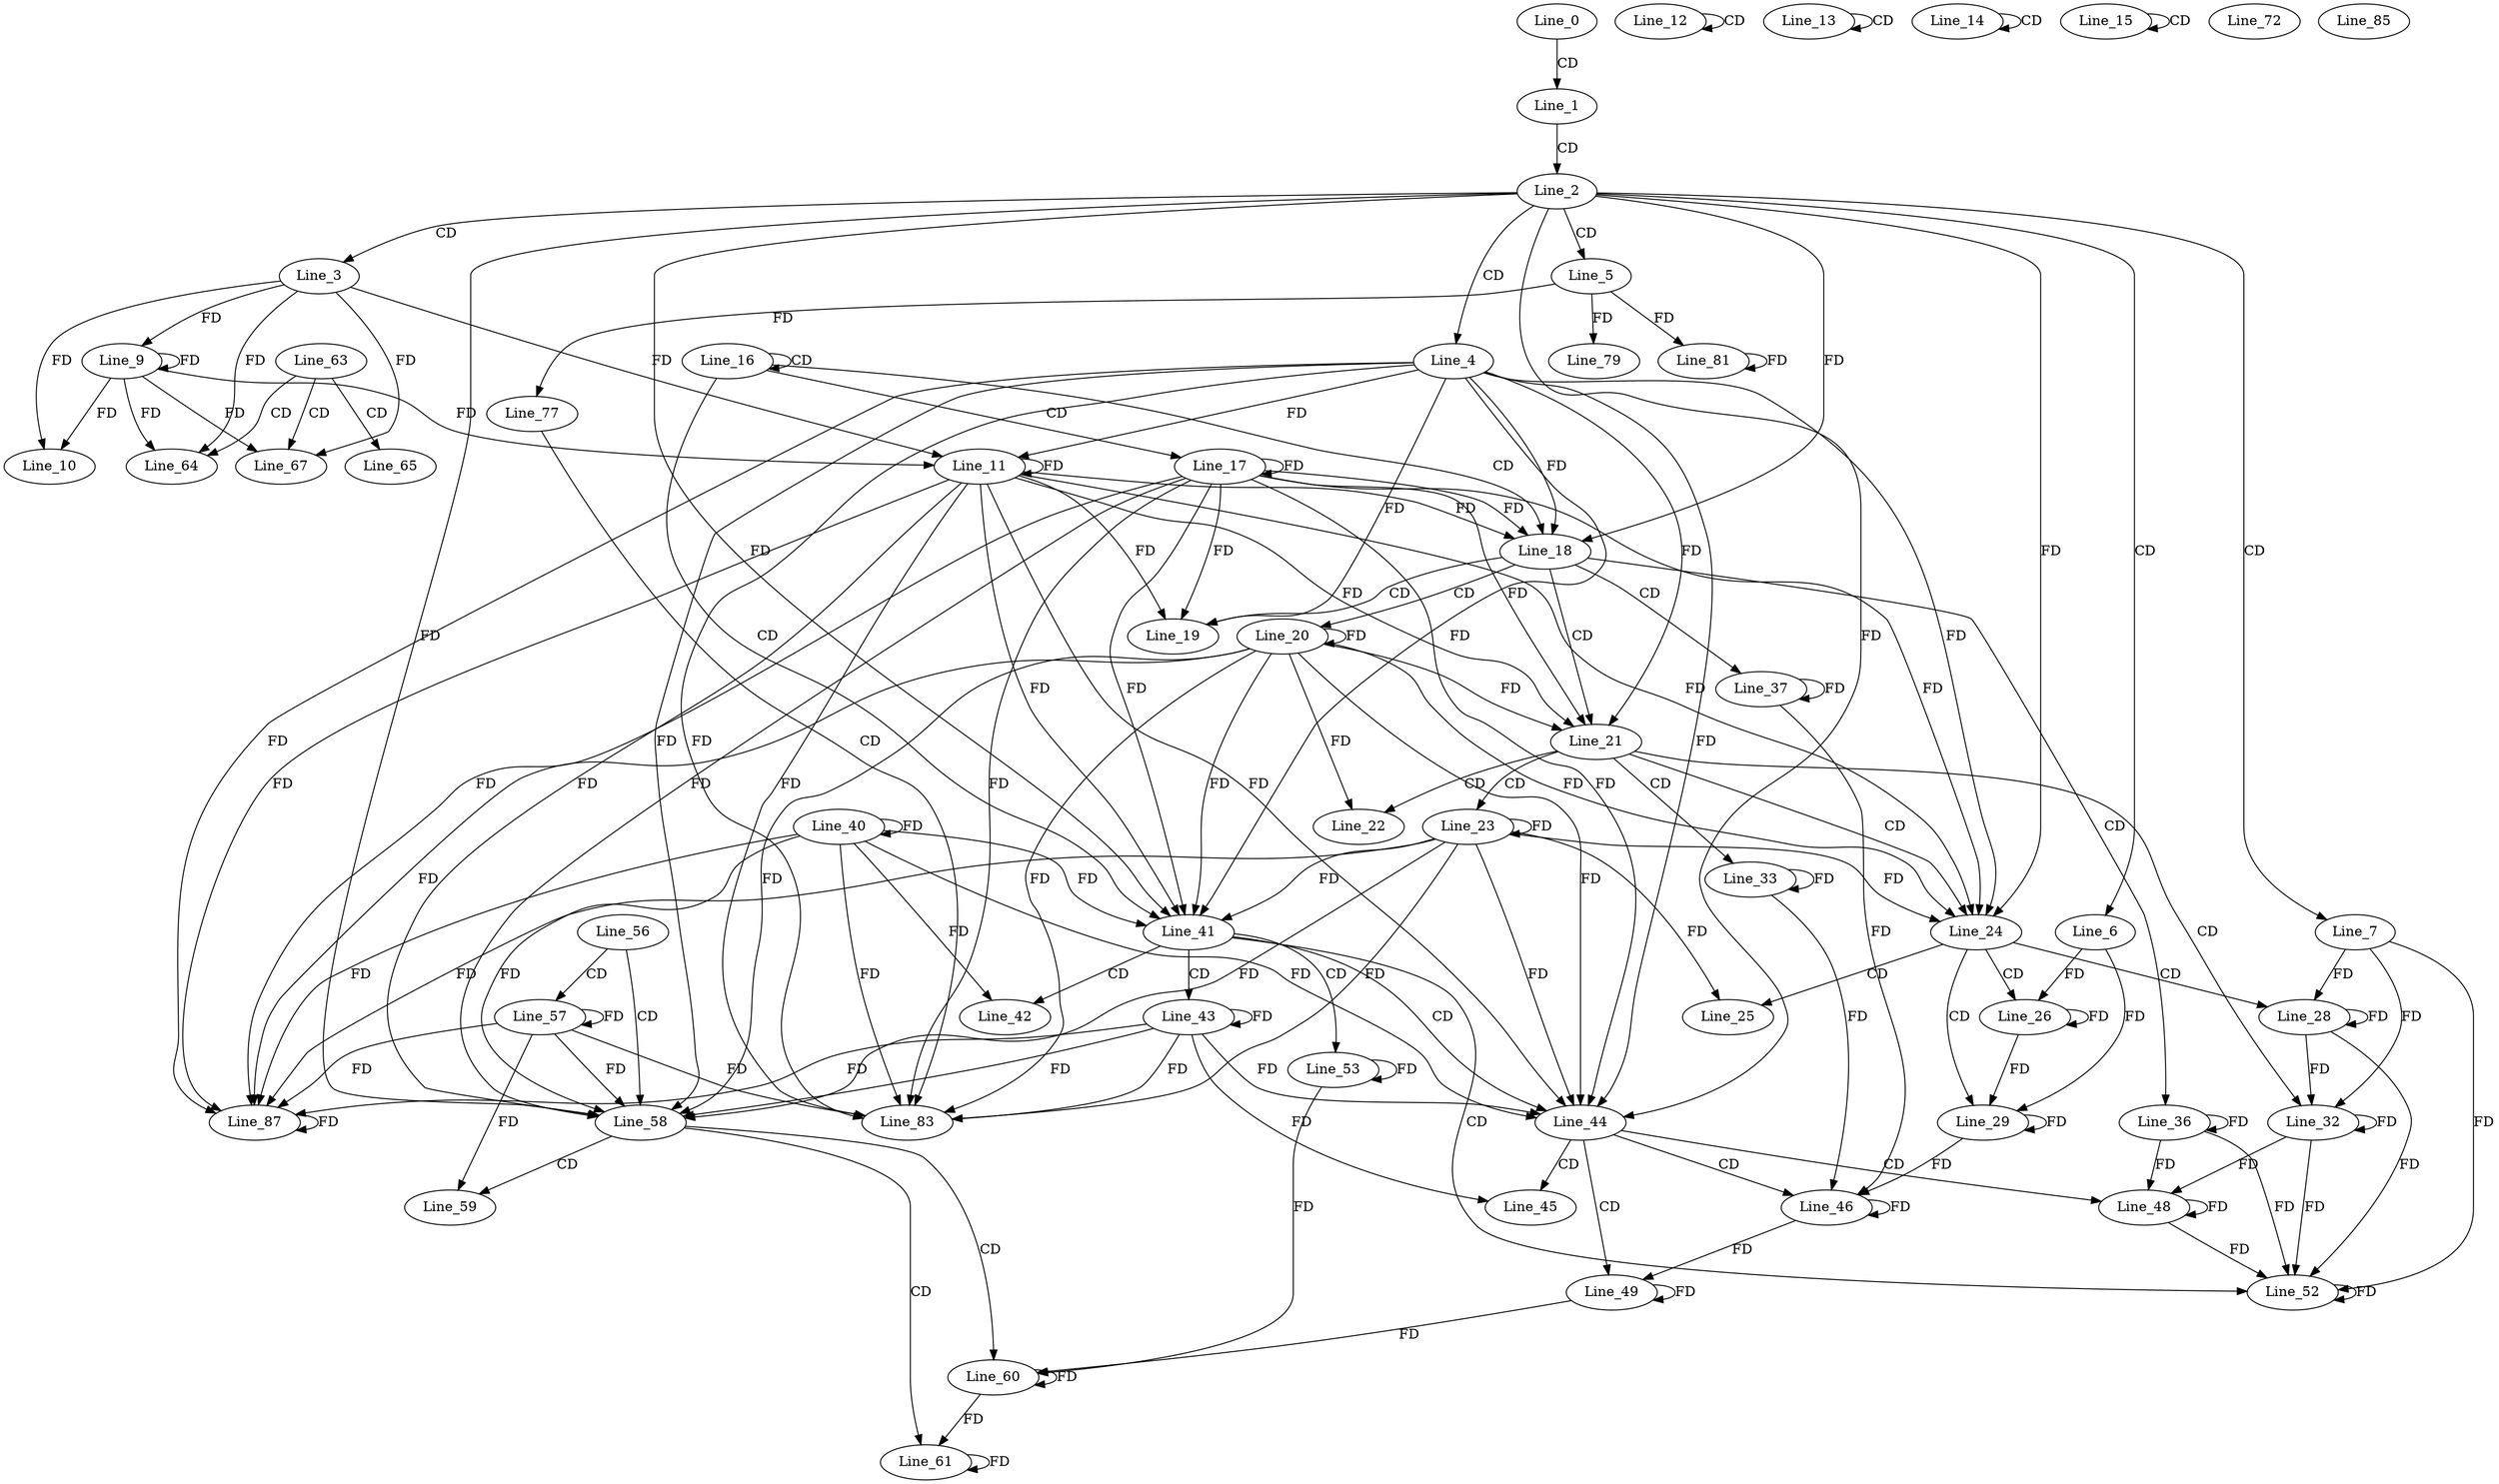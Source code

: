 digraph G {
  Line_0;
  Line_1;
  Line_2;
  Line_3;
  Line_4;
  Line_5;
  Line_6;
  Line_7;
  Line_9;
  Line_9;
  Line_10;
  Line_11;
  Line_11;
  Line_12;
  Line_12;
  Line_13;
  Line_13;
  Line_14;
  Line_14;
  Line_15;
  Line_15;
  Line_16;
  Line_16;
  Line_17;
  Line_17;
  Line_18;
  Line_18;
  Line_18;
  Line_19;
  Line_20;
  Line_20;
  Line_21;
  Line_21;
  Line_22;
  Line_23;
  Line_23;
  Line_24;
  Line_24;
  Line_24;
  Line_25;
  Line_26;
  Line_28;
  Line_29;
  Line_32;
  Line_33;
  Line_36;
  Line_37;
  Line_40;
  Line_40;
  Line_41;
  Line_41;
  Line_41;
  Line_42;
  Line_43;
  Line_43;
  Line_44;
  Line_44;
  Line_44;
  Line_45;
  Line_46;
  Line_48;
  Line_49;
  Line_52;
  Line_53;
  Line_56;
  Line_57;
  Line_57;
  Line_58;
  Line_58;
  Line_58;
  Line_59;
  Line_60;
  Line_61;
  Line_63;
  Line_64;
  Line_65;
  Line_67;
  Line_72;
  Line_77;
  Line_79;
  Line_81;
  Line_83;
  Line_85;
  Line_87;
  Line_0 -> Line_1 [ label="CD" ];
  Line_1 -> Line_2 [ label="CD" ];
  Line_2 -> Line_3 [ label="CD" ];
  Line_2 -> Line_4 [ label="CD" ];
  Line_2 -> Line_5 [ label="CD" ];
  Line_2 -> Line_6 [ label="CD" ];
  Line_2 -> Line_7 [ label="CD" ];
  Line_3 -> Line_9 [ label="FD" ];
  Line_9 -> Line_9 [ label="FD" ];
  Line_3 -> Line_10 [ label="FD" ];
  Line_9 -> Line_10 [ label="FD" ];
  Line_4 -> Line_11 [ label="FD" ];
  Line_11 -> Line_11 [ label="FD" ];
  Line_3 -> Line_11 [ label="FD" ];
  Line_9 -> Line_11 [ label="FD" ];
  Line_12 -> Line_12 [ label="CD" ];
  Line_13 -> Line_13 [ label="CD" ];
  Line_14 -> Line_14 [ label="CD" ];
  Line_15 -> Line_15 [ label="CD" ];
  Line_16 -> Line_16 [ label="CD" ];
  Line_16 -> Line_17 [ label="CD" ];
  Line_17 -> Line_17 [ label="FD" ];
  Line_16 -> Line_18 [ label="CD" ];
  Line_4 -> Line_18 [ label="FD" ];
  Line_11 -> Line_18 [ label="FD" ];
  Line_17 -> Line_18 [ label="FD" ];
  Line_2 -> Line_18 [ label="FD" ];
  Line_18 -> Line_19 [ label="CD" ];
  Line_4 -> Line_19 [ label="FD" ];
  Line_11 -> Line_19 [ label="FD" ];
  Line_17 -> Line_19 [ label="FD" ];
  Line_18 -> Line_20 [ label="CD" ];
  Line_20 -> Line_20 [ label="FD" ];
  Line_18 -> Line_21 [ label="CD" ];
  Line_4 -> Line_21 [ label="FD" ];
  Line_11 -> Line_21 [ label="FD" ];
  Line_17 -> Line_21 [ label="FD" ];
  Line_20 -> Line_21 [ label="FD" ];
  Line_21 -> Line_22 [ label="CD" ];
  Line_20 -> Line_22 [ label="FD" ];
  Line_21 -> Line_23 [ label="CD" ];
  Line_23 -> Line_23 [ label="FD" ];
  Line_21 -> Line_24 [ label="CD" ];
  Line_4 -> Line_24 [ label="FD" ];
  Line_11 -> Line_24 [ label="FD" ];
  Line_17 -> Line_24 [ label="FD" ];
  Line_20 -> Line_24 [ label="FD" ];
  Line_23 -> Line_24 [ label="FD" ];
  Line_2 -> Line_24 [ label="FD" ];
  Line_24 -> Line_25 [ label="CD" ];
  Line_23 -> Line_25 [ label="FD" ];
  Line_24 -> Line_26 [ label="CD" ];
  Line_6 -> Line_26 [ label="FD" ];
  Line_26 -> Line_26 [ label="FD" ];
  Line_24 -> Line_28 [ label="CD" ];
  Line_7 -> Line_28 [ label="FD" ];
  Line_28 -> Line_28 [ label="FD" ];
  Line_24 -> Line_29 [ label="CD" ];
  Line_6 -> Line_29 [ label="FD" ];
  Line_26 -> Line_29 [ label="FD" ];
  Line_29 -> Line_29 [ label="FD" ];
  Line_21 -> Line_32 [ label="CD" ];
  Line_7 -> Line_32 [ label="FD" ];
  Line_28 -> Line_32 [ label="FD" ];
  Line_32 -> Line_32 [ label="FD" ];
  Line_21 -> Line_33 [ label="CD" ];
  Line_33 -> Line_33 [ label="FD" ];
  Line_18 -> Line_36 [ label="CD" ];
  Line_36 -> Line_36 [ label="FD" ];
  Line_18 -> Line_37 [ label="CD" ];
  Line_37 -> Line_37 [ label="FD" ];
  Line_40 -> Line_40 [ label="FD" ];
  Line_16 -> Line_41 [ label="CD" ];
  Line_4 -> Line_41 [ label="FD" ];
  Line_11 -> Line_41 [ label="FD" ];
  Line_17 -> Line_41 [ label="FD" ];
  Line_20 -> Line_41 [ label="FD" ];
  Line_23 -> Line_41 [ label="FD" ];
  Line_40 -> Line_41 [ label="FD" ];
  Line_2 -> Line_41 [ label="FD" ];
  Line_41 -> Line_42 [ label="CD" ];
  Line_40 -> Line_42 [ label="FD" ];
  Line_41 -> Line_43 [ label="CD" ];
  Line_43 -> Line_43 [ label="FD" ];
  Line_41 -> Line_44 [ label="CD" ];
  Line_4 -> Line_44 [ label="FD" ];
  Line_11 -> Line_44 [ label="FD" ];
  Line_17 -> Line_44 [ label="FD" ];
  Line_20 -> Line_44 [ label="FD" ];
  Line_23 -> Line_44 [ label="FD" ];
  Line_40 -> Line_44 [ label="FD" ];
  Line_43 -> Line_44 [ label="FD" ];
  Line_2 -> Line_44 [ label="FD" ];
  Line_44 -> Line_45 [ label="CD" ];
  Line_43 -> Line_45 [ label="FD" ];
  Line_44 -> Line_46 [ label="CD" ];
  Line_29 -> Line_46 [ label="FD" ];
  Line_33 -> Line_46 [ label="FD" ];
  Line_37 -> Line_46 [ label="FD" ];
  Line_46 -> Line_46 [ label="FD" ];
  Line_44 -> Line_48 [ label="CD" ];
  Line_32 -> Line_48 [ label="FD" ];
  Line_36 -> Line_48 [ label="FD" ];
  Line_48 -> Line_48 [ label="FD" ];
  Line_44 -> Line_49 [ label="CD" ];
  Line_46 -> Line_49 [ label="FD" ];
  Line_49 -> Line_49 [ label="FD" ];
  Line_41 -> Line_52 [ label="CD" ];
  Line_7 -> Line_52 [ label="FD" ];
  Line_28 -> Line_52 [ label="FD" ];
  Line_32 -> Line_52 [ label="FD" ];
  Line_36 -> Line_52 [ label="FD" ];
  Line_48 -> Line_52 [ label="FD" ];
  Line_52 -> Line_52 [ label="FD" ];
  Line_41 -> Line_53 [ label="CD" ];
  Line_53 -> Line_53 [ label="FD" ];
  Line_56 -> Line_57 [ label="CD" ];
  Line_57 -> Line_57 [ label="FD" ];
  Line_56 -> Line_58 [ label="CD" ];
  Line_4 -> Line_58 [ label="FD" ];
  Line_11 -> Line_58 [ label="FD" ];
  Line_17 -> Line_58 [ label="FD" ];
  Line_20 -> Line_58 [ label="FD" ];
  Line_23 -> Line_58 [ label="FD" ];
  Line_40 -> Line_58 [ label="FD" ];
  Line_43 -> Line_58 [ label="FD" ];
  Line_57 -> Line_58 [ label="FD" ];
  Line_2 -> Line_58 [ label="FD" ];
  Line_58 -> Line_59 [ label="CD" ];
  Line_57 -> Line_59 [ label="FD" ];
  Line_58 -> Line_60 [ label="CD" ];
  Line_49 -> Line_60 [ label="FD" ];
  Line_53 -> Line_60 [ label="FD" ];
  Line_60 -> Line_60 [ label="FD" ];
  Line_58 -> Line_61 [ label="CD" ];
  Line_60 -> Line_61 [ label="FD" ];
  Line_61 -> Line_61 [ label="FD" ];
  Line_63 -> Line_64 [ label="CD" ];
  Line_3 -> Line_64 [ label="FD" ];
  Line_9 -> Line_64 [ label="FD" ];
  Line_63 -> Line_65 [ label="CD" ];
  Line_63 -> Line_67 [ label="CD" ];
  Line_3 -> Line_67 [ label="FD" ];
  Line_9 -> Line_67 [ label="FD" ];
  Line_5 -> Line_77 [ label="FD" ];
  Line_5 -> Line_79 [ label="FD" ];
  Line_5 -> Line_81 [ label="FD" ];
  Line_81 -> Line_81 [ label="FD" ];
  Line_77 -> Line_83 [ label="CD" ];
  Line_4 -> Line_83 [ label="FD" ];
  Line_11 -> Line_83 [ label="FD" ];
  Line_17 -> Line_83 [ label="FD" ];
  Line_20 -> Line_83 [ label="FD" ];
  Line_23 -> Line_83 [ label="FD" ];
  Line_40 -> Line_83 [ label="FD" ];
  Line_43 -> Line_83 [ label="FD" ];
  Line_57 -> Line_83 [ label="FD" ];
  Line_4 -> Line_87 [ label="FD" ];
  Line_11 -> Line_87 [ label="FD" ];
  Line_17 -> Line_87 [ label="FD" ];
  Line_20 -> Line_87 [ label="FD" ];
  Line_23 -> Line_87 [ label="FD" ];
  Line_40 -> Line_87 [ label="FD" ];
  Line_43 -> Line_87 [ label="FD" ];
  Line_57 -> Line_87 [ label="FD" ];
  Line_87 -> Line_87 [ label="FD" ];
}
